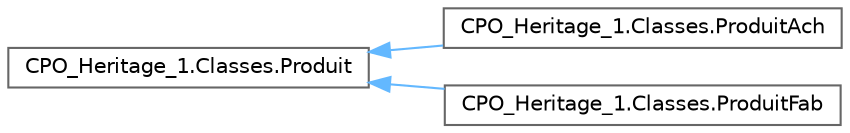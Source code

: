 digraph "Graphical Class Hierarchy"
{
 // LATEX_PDF_SIZE
  bgcolor="transparent";
  edge [fontname=Helvetica,fontsize=10,labelfontname=Helvetica,labelfontsize=10];
  node [fontname=Helvetica,fontsize=10,shape=box,height=0.2,width=0.4];
  rankdir="LR";
  Node0 [id="Node000000",label="CPO_Heritage_1.Classes.Produit",height=0.2,width=0.4,color="grey40", fillcolor="white", style="filled",URL="$class_c_p_o___heritage__1_1_1_classes_1_1_produit.html",tooltip="Classe mère produit."];
  Node0 -> Node1 [id="edge1_Node000000_Node000001",dir="back",color="steelblue1",style="solid",tooltip=" "];
  Node1 [id="Node000001",label="CPO_Heritage_1.Classes.ProduitAch",height=0.2,width=0.4,color="grey40", fillcolor="white", style="filled",URL="$class_c_p_o___heritage__1_1_1_classes_1_1_produit_ach.html",tooltip=" "];
  Node0 -> Node2 [id="edge2_Node000000_Node000002",dir="back",color="steelblue1",style="solid",tooltip=" "];
  Node2 [id="Node000002",label="CPO_Heritage_1.Classes.ProduitFab",height=0.2,width=0.4,color="grey40", fillcolor="white", style="filled",URL="$class_c_p_o___heritage__1_1_1_classes_1_1_produit_fab.html",tooltip=" "];
}
